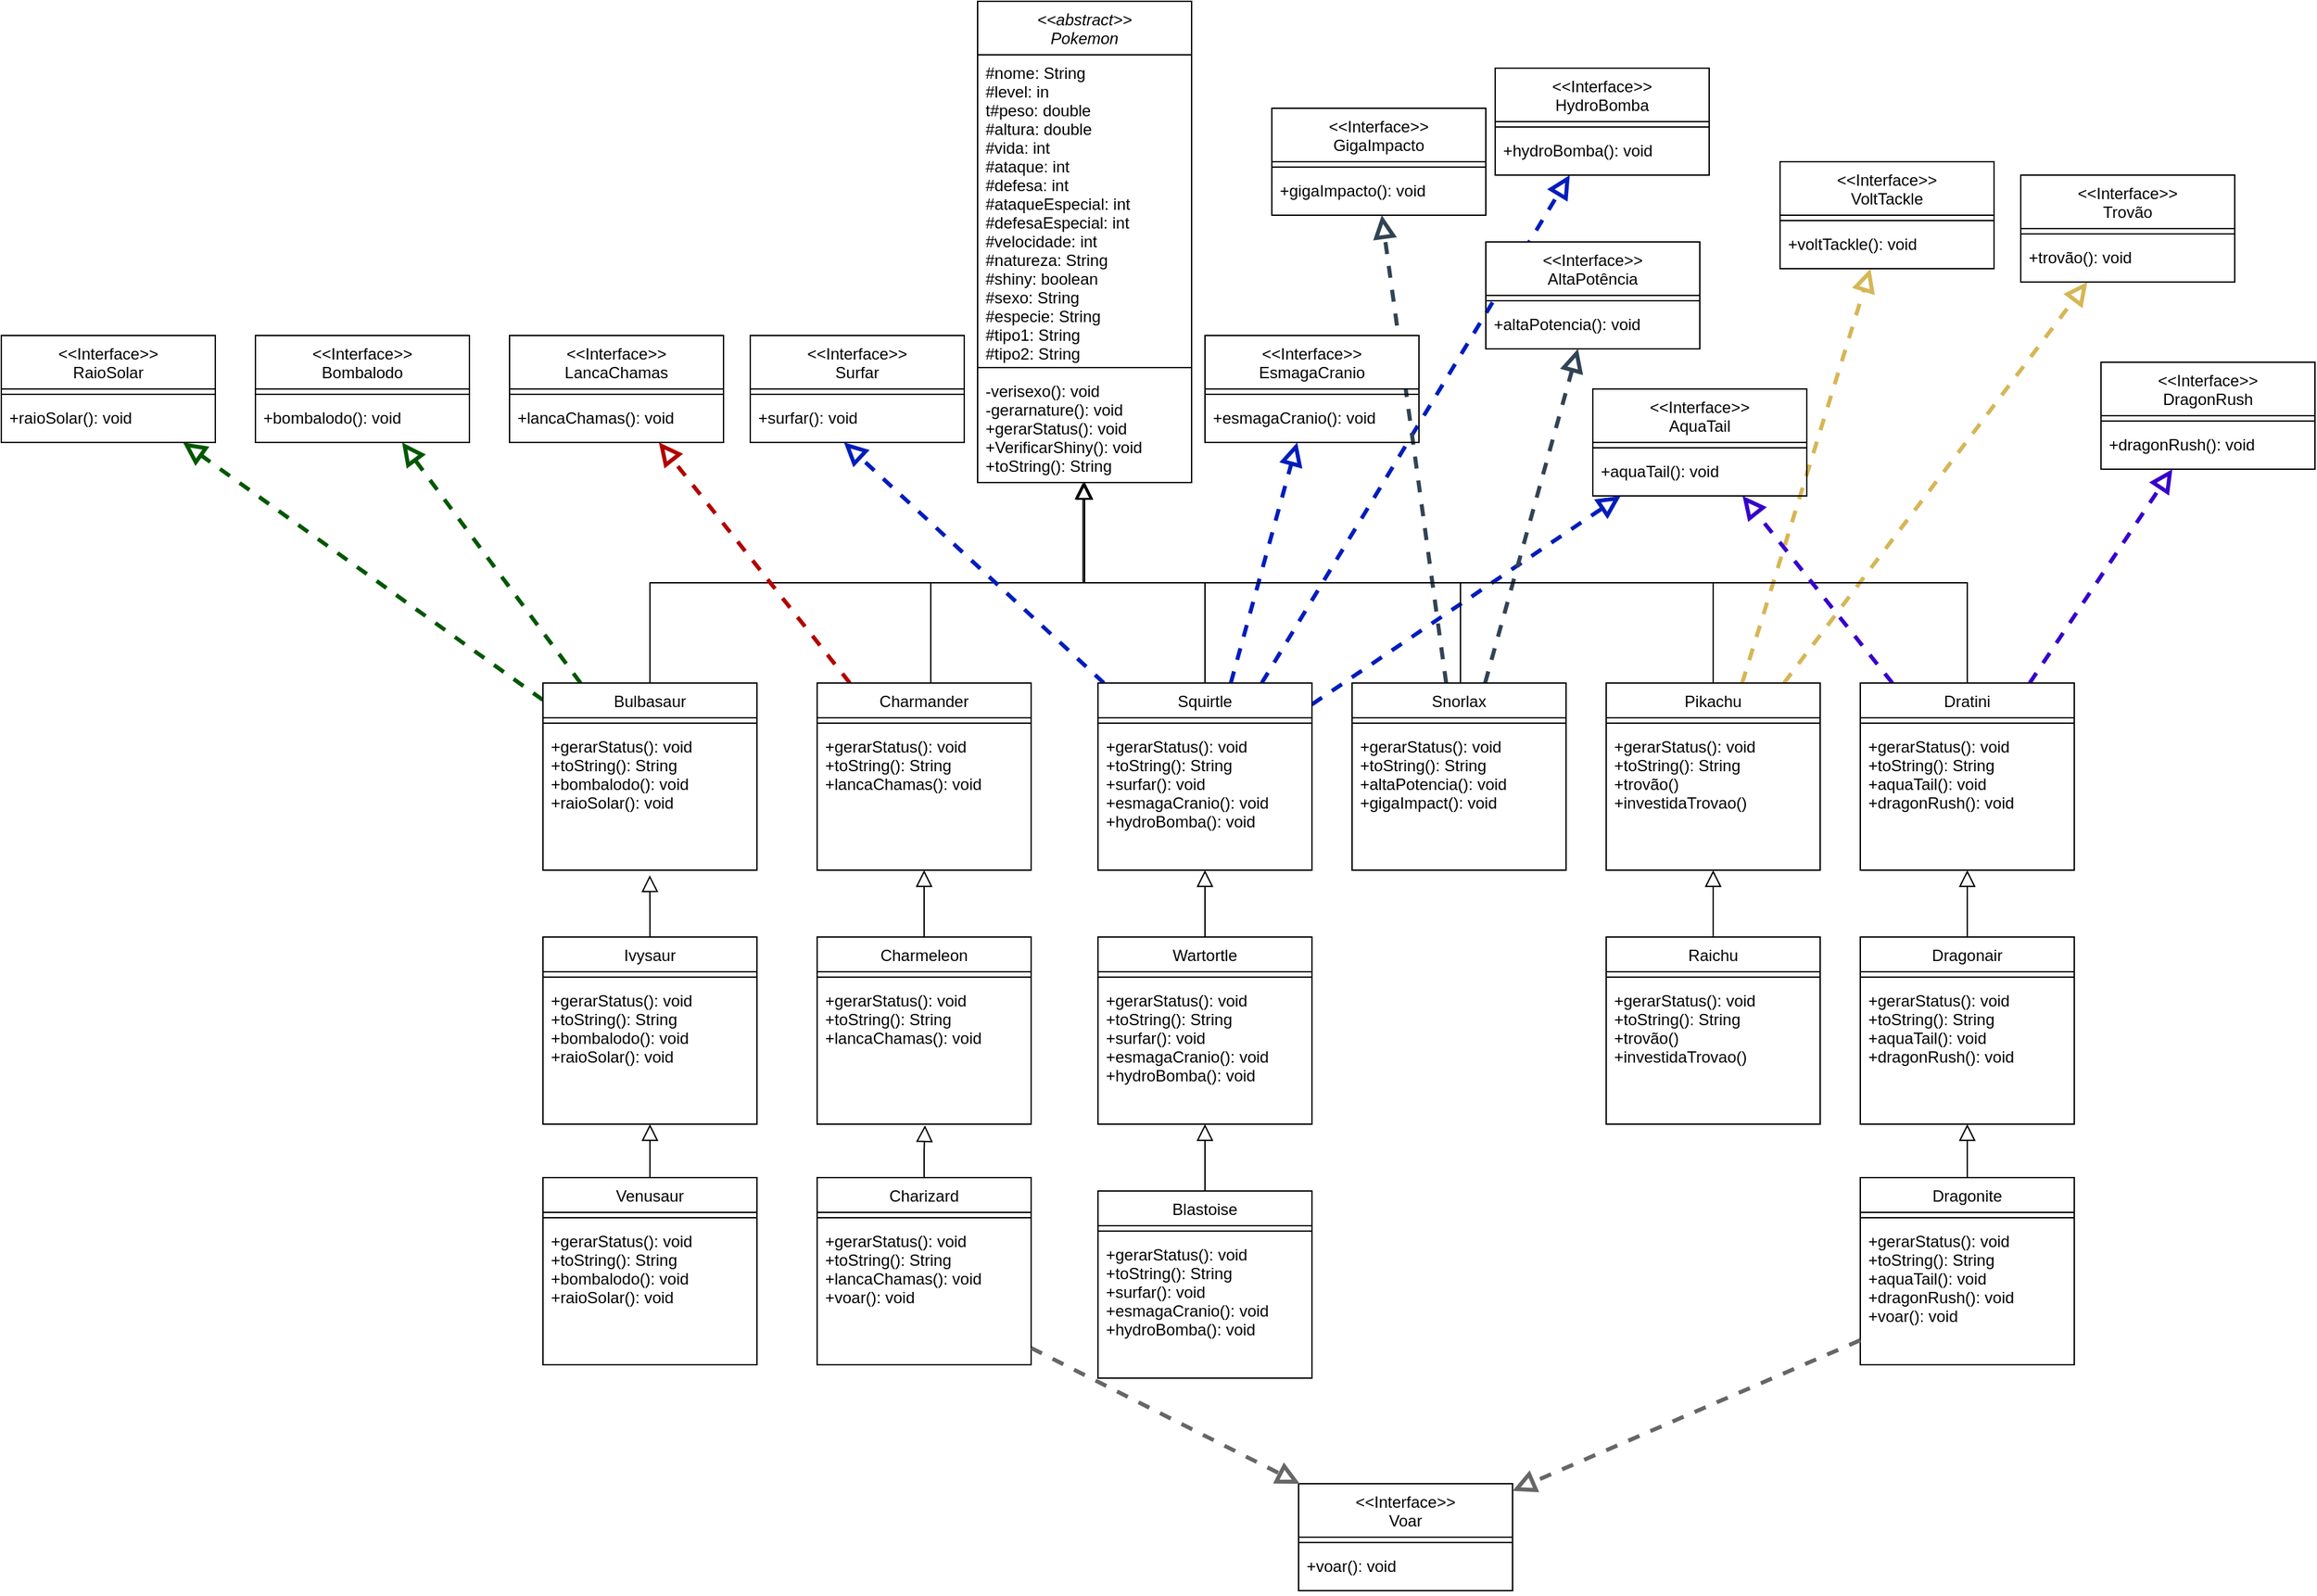 <mxfile version="15.2.8" type="device"><diagram id="C5RBs43oDa-KdzZeNtuy" name="Page-1"><mxGraphModel dx="2924" dy="1257" grid="1" gridSize="10" guides="1" tooltips="1" connect="1" arrows="1" fold="1" page="1" pageScale="1" pageWidth="827" pageHeight="1169" math="0" shadow="0"><root><mxCell id="WIyWlLk6GJQsqaUBKTNV-0"/><mxCell id="WIyWlLk6GJQsqaUBKTNV-1" parent="WIyWlLk6GJQsqaUBKTNV-0"/><mxCell id="zkfFHV4jXpPFQw0GAbJ--0" value="&lt;&lt;abstract&gt;&gt;&#xA;Pokemon" style="swimlane;fontStyle=2;align=center;verticalAlign=top;childLayout=stackLayout;horizontal=1;startSize=40;horizontalStack=0;resizeParent=1;resizeLast=0;collapsible=1;marginBottom=0;rounded=0;shadow=0;strokeWidth=1;" parent="WIyWlLk6GJQsqaUBKTNV-1" vertex="1"><mxGeometry x="440" y="60" width="160" height="360" as="geometry"><mxRectangle x="230" y="140" width="160" height="26" as="alternateBounds"/></mxGeometry></mxCell><mxCell id="zkfFHV4jXpPFQw0GAbJ--1" value="#nome: String&#xA;#level: in&#xA;t#peso: double&#xA;#altura: double&#xA;#vida: int&#xA;#ataque: int&#xA;#defesa: int&#xA;#ataqueEspecial: int&#xA;#defesaEspecial: int&#xA;#velocidade: int&#xA;#natureza: String&#xA;#shiny: boolean&#xA;#sexo: String&#xA;#especie: String&#xA;#tipo1: String&#xA;#tipo2: String" style="text;align=left;verticalAlign=top;spacingLeft=4;spacingRight=4;overflow=hidden;rotatable=0;points=[[0,0.5],[1,0.5]];portConstraint=eastwest;" parent="zkfFHV4jXpPFQw0GAbJ--0" vertex="1"><mxGeometry y="40" width="160" height="230" as="geometry"/></mxCell><mxCell id="zkfFHV4jXpPFQw0GAbJ--4" value="" style="line;html=1;strokeWidth=1;align=left;verticalAlign=middle;spacingTop=-1;spacingLeft=3;spacingRight=3;rotatable=0;labelPosition=right;points=[];portConstraint=eastwest;" parent="zkfFHV4jXpPFQw0GAbJ--0" vertex="1"><mxGeometry y="270" width="160" height="8" as="geometry"/></mxCell><mxCell id="zkfFHV4jXpPFQw0GAbJ--5" value="-verisexo(): void&#xA;-gerarnature(): void&#xA;+gerarStatus(): void&#xA;+VerificarShiny(): void&#xA;+toString(): String" style="text;align=left;verticalAlign=top;spacingLeft=4;spacingRight=4;overflow=hidden;rotatable=0;points=[[0,0.5],[1,0.5]];portConstraint=eastwest;" parent="zkfFHV4jXpPFQw0GAbJ--0" vertex="1"><mxGeometry y="278" width="160" height="82" as="geometry"/></mxCell><mxCell id="gNMhU6Umpzosgd0drdrG-111" style="edgeStyle=none;rounded=0;orthogonalLoop=1;jettySize=auto;html=1;dashed=1;endArrow=block;endFill=0;endSize=10;strokeWidth=3;fillColor=#008a00;strokeColor=#005700;" edge="1" parent="WIyWlLk6GJQsqaUBKTNV-1" source="zkfFHV4jXpPFQw0GAbJ--6" target="gNMhU6Umpzosgd0drdrG-69"><mxGeometry relative="1" as="geometry"/></mxCell><mxCell id="gNMhU6Umpzosgd0drdrG-112" style="edgeStyle=none;rounded=0;orthogonalLoop=1;jettySize=auto;html=1;dashed=1;endArrow=block;endFill=0;endSize=10;strokeWidth=3;fillColor=#008a00;strokeColor=#005700;" edge="1" parent="WIyWlLk6GJQsqaUBKTNV-1" source="zkfFHV4jXpPFQw0GAbJ--6" target="gNMhU6Umpzosgd0drdrG-78"><mxGeometry relative="1" as="geometry"/></mxCell><mxCell id="zkfFHV4jXpPFQw0GAbJ--6" value="Bulbasaur" style="swimlane;fontStyle=0;align=center;verticalAlign=top;childLayout=stackLayout;horizontal=1;startSize=26;horizontalStack=0;resizeParent=1;resizeLast=0;collapsible=1;marginBottom=0;rounded=0;shadow=0;strokeWidth=1;" parent="WIyWlLk6GJQsqaUBKTNV-1" vertex="1"><mxGeometry x="115" y="570" width="160" height="140" as="geometry"><mxRectangle x="130" y="380" width="160" height="26" as="alternateBounds"/></mxGeometry></mxCell><mxCell id="zkfFHV4jXpPFQw0GAbJ--9" value="" style="line;html=1;strokeWidth=1;align=left;verticalAlign=middle;spacingTop=-1;spacingLeft=3;spacingRight=3;rotatable=0;labelPosition=right;points=[];portConstraint=eastwest;" parent="zkfFHV4jXpPFQw0GAbJ--6" vertex="1"><mxGeometry y="26" width="160" height="8" as="geometry"/></mxCell><mxCell id="zkfFHV4jXpPFQw0GAbJ--8" value="+gerarStatus(): void&#xA;+toString(): String&#xA;+bombalodo(): void&#xA;+raioSolar(): void" style="text;align=left;verticalAlign=top;spacingLeft=4;spacingRight=4;overflow=hidden;rotatable=0;points=[[0,0.5],[1,0.5]];portConstraint=eastwest;rounded=0;shadow=0;html=0;" parent="zkfFHV4jXpPFQw0GAbJ--6" vertex="1"><mxGeometry y="34" width="160" height="106" as="geometry"/></mxCell><mxCell id="zkfFHV4jXpPFQw0GAbJ--12" value="" style="endArrow=block;endSize=10;endFill=0;shadow=0;strokeWidth=1;rounded=0;edgeStyle=elbowEdgeStyle;elbow=vertical;" parent="WIyWlLk6GJQsqaUBKTNV-1" source="zkfFHV4jXpPFQw0GAbJ--6" target="zkfFHV4jXpPFQw0GAbJ--0" edge="1"><mxGeometry width="160" relative="1" as="geometry"><mxPoint x="200" y="203" as="sourcePoint"/><mxPoint x="200" y="203" as="targetPoint"/></mxGeometry></mxCell><mxCell id="zkfFHV4jXpPFQw0GAbJ--16" value="" style="endArrow=block;endSize=10;endFill=0;shadow=0;strokeWidth=1;rounded=0;edgeStyle=elbowEdgeStyle;elbow=vertical;" parent="WIyWlLk6GJQsqaUBKTNV-1" target="zkfFHV4jXpPFQw0GAbJ--0" edge="1"><mxGeometry width="160" relative="1" as="geometry"><mxPoint x="405" y="570" as="sourcePoint"/><mxPoint x="310" y="271" as="targetPoint"/></mxGeometry></mxCell><mxCell id="gNMhU6Umpzosgd0drdrG-110" style="edgeStyle=none;rounded=0;orthogonalLoop=1;jettySize=auto;html=1;dashed=1;endArrow=block;endFill=0;endSize=10;strokeWidth=3;fillColor=#e51400;strokeColor=#B20000;" edge="1" parent="WIyWlLk6GJQsqaUBKTNV-1" source="gNMhU6Umpzosgd0drdrG-1" target="gNMhU6Umpzosgd0drdrG-72"><mxGeometry relative="1" as="geometry"/></mxCell><mxCell id="gNMhU6Umpzosgd0drdrG-1" value="Charmander" style="swimlane;fontStyle=0;align=center;verticalAlign=top;childLayout=stackLayout;horizontal=1;startSize=26;horizontalStack=0;resizeParent=1;resizeLast=0;collapsible=1;marginBottom=0;rounded=0;shadow=0;strokeWidth=1;" vertex="1" parent="WIyWlLk6GJQsqaUBKTNV-1"><mxGeometry x="320" y="570" width="160" height="140" as="geometry"><mxRectangle x="130" y="380" width="160" height="26" as="alternateBounds"/></mxGeometry></mxCell><mxCell id="gNMhU6Umpzosgd0drdrG-2" value="" style="line;html=1;strokeWidth=1;align=left;verticalAlign=middle;spacingTop=-1;spacingLeft=3;spacingRight=3;rotatable=0;labelPosition=right;points=[];portConstraint=eastwest;" vertex="1" parent="gNMhU6Umpzosgd0drdrG-1"><mxGeometry y="26" width="160" height="8" as="geometry"/></mxCell><mxCell id="gNMhU6Umpzosgd0drdrG-3" value="+gerarStatus(): void&#xA;+toString(): String&#xA;+lancaChamas(): void" style="text;align=left;verticalAlign=top;spacingLeft=4;spacingRight=4;overflow=hidden;rotatable=0;points=[[0,0.5],[1,0.5]];portConstraint=eastwest;rounded=0;shadow=0;html=0;" vertex="1" parent="gNMhU6Umpzosgd0drdrG-1"><mxGeometry y="34" width="160" height="106" as="geometry"/></mxCell><mxCell id="gNMhU6Umpzosgd0drdrG-50" style="edgeStyle=elbowEdgeStyle;rounded=0;orthogonalLoop=1;jettySize=auto;elbow=vertical;html=1;entryX=0.499;entryY=1.036;entryDx=0;entryDy=0;entryPerimeter=0;endArrow=block;endFill=0;endSize=10;strokeWidth=1;" edge="1" parent="WIyWlLk6GJQsqaUBKTNV-1" source="gNMhU6Umpzosgd0drdrG-4" target="zkfFHV4jXpPFQw0GAbJ--8"><mxGeometry relative="1" as="geometry"/></mxCell><mxCell id="gNMhU6Umpzosgd0drdrG-4" value="Ivysaur" style="swimlane;fontStyle=0;align=center;verticalAlign=top;childLayout=stackLayout;horizontal=1;startSize=26;horizontalStack=0;resizeParent=1;resizeLast=0;collapsible=1;marginBottom=0;rounded=0;shadow=0;strokeWidth=1;" vertex="1" parent="WIyWlLk6GJQsqaUBKTNV-1"><mxGeometry x="115" y="760" width="160" height="140" as="geometry"><mxRectangle x="130" y="380" width="160" height="26" as="alternateBounds"/></mxGeometry></mxCell><mxCell id="gNMhU6Umpzosgd0drdrG-5" value="" style="line;html=1;strokeWidth=1;align=left;verticalAlign=middle;spacingTop=-1;spacingLeft=3;spacingRight=3;rotatable=0;labelPosition=right;points=[];portConstraint=eastwest;" vertex="1" parent="gNMhU6Umpzosgd0drdrG-4"><mxGeometry y="26" width="160" height="8" as="geometry"/></mxCell><mxCell id="gNMhU6Umpzosgd0drdrG-6" value="+gerarStatus(): void&#xA;+toString(): String&#xA;+bombalodo(): void&#xA;+raioSolar(): void" style="text;align=left;verticalAlign=top;spacingLeft=4;spacingRight=4;overflow=hidden;rotatable=0;points=[[0,0.5],[1,0.5]];portConstraint=eastwest;rounded=0;shadow=0;html=0;" vertex="1" parent="gNMhU6Umpzosgd0drdrG-4"><mxGeometry y="34" width="160" height="106" as="geometry"/></mxCell><mxCell id="gNMhU6Umpzosgd0drdrG-52" style="edgeStyle=elbowEdgeStyle;rounded=0;orthogonalLoop=1;jettySize=auto;elbow=vertical;html=1;entryX=0.5;entryY=1;entryDx=0;entryDy=0;entryPerimeter=0;endArrow=block;endFill=0;endSize=10;strokeWidth=1;" edge="1" parent="WIyWlLk6GJQsqaUBKTNV-1" source="gNMhU6Umpzosgd0drdrG-7" target="gNMhU6Umpzosgd0drdrG-3"><mxGeometry relative="1" as="geometry"/></mxCell><mxCell id="gNMhU6Umpzosgd0drdrG-7" value="Charmeleon" style="swimlane;fontStyle=0;align=center;verticalAlign=top;childLayout=stackLayout;horizontal=1;startSize=26;horizontalStack=0;resizeParent=1;resizeLast=0;collapsible=1;marginBottom=0;rounded=0;shadow=0;strokeWidth=1;" vertex="1" parent="WIyWlLk6GJQsqaUBKTNV-1"><mxGeometry x="320" y="760" width="160" height="140" as="geometry"><mxRectangle x="130" y="380" width="160" height="26" as="alternateBounds"/></mxGeometry></mxCell><mxCell id="gNMhU6Umpzosgd0drdrG-8" value="" style="line;html=1;strokeWidth=1;align=left;verticalAlign=middle;spacingTop=-1;spacingLeft=3;spacingRight=3;rotatable=0;labelPosition=right;points=[];portConstraint=eastwest;" vertex="1" parent="gNMhU6Umpzosgd0drdrG-7"><mxGeometry y="26" width="160" height="8" as="geometry"/></mxCell><mxCell id="gNMhU6Umpzosgd0drdrG-9" value="+gerarStatus(): void&#xA;+toString(): String&#xA;+lancaChamas(): void&#xA;" style="text;align=left;verticalAlign=top;spacingLeft=4;spacingRight=4;overflow=hidden;rotatable=0;points=[[0,0.5],[1,0.5]];portConstraint=eastwest;rounded=0;shadow=0;html=0;" vertex="1" parent="gNMhU6Umpzosgd0drdrG-7"><mxGeometry y="34" width="160" height="106" as="geometry"/></mxCell><mxCell id="gNMhU6Umpzosgd0drdrG-58" style="edgeStyle=elbowEdgeStyle;rounded=0;orthogonalLoop=1;jettySize=auto;elbow=vertical;html=1;entryX=0.5;entryY=1;entryDx=0;entryDy=0;entryPerimeter=0;endArrow=block;endFill=0;endSize=10;strokeWidth=1;" edge="1" parent="WIyWlLk6GJQsqaUBKTNV-1" source="gNMhU6Umpzosgd0drdrG-10" target="gNMhU6Umpzosgd0drdrG-6"><mxGeometry relative="1" as="geometry"/></mxCell><mxCell id="gNMhU6Umpzosgd0drdrG-10" value="Venusaur" style="swimlane;fontStyle=0;align=center;verticalAlign=top;childLayout=stackLayout;horizontal=1;startSize=26;horizontalStack=0;resizeParent=1;resizeLast=0;collapsible=1;marginBottom=0;rounded=0;shadow=0;strokeWidth=1;" vertex="1" parent="WIyWlLk6GJQsqaUBKTNV-1"><mxGeometry x="115" y="940" width="160" height="140" as="geometry"><mxRectangle x="130" y="380" width="160" height="26" as="alternateBounds"/></mxGeometry></mxCell><mxCell id="gNMhU6Umpzosgd0drdrG-11" value="" style="line;html=1;strokeWidth=1;align=left;verticalAlign=middle;spacingTop=-1;spacingLeft=3;spacingRight=3;rotatable=0;labelPosition=right;points=[];portConstraint=eastwest;" vertex="1" parent="gNMhU6Umpzosgd0drdrG-10"><mxGeometry y="26" width="160" height="8" as="geometry"/></mxCell><mxCell id="gNMhU6Umpzosgd0drdrG-12" value="+gerarStatus(): void&#xA;+toString(): String&#xA;+bombalodo(): void&#xA;+raioSolar(): void" style="text;align=left;verticalAlign=top;spacingLeft=4;spacingRight=4;overflow=hidden;rotatable=0;points=[[0,0.5],[1,0.5]];portConstraint=eastwest;rounded=0;shadow=0;html=0;" vertex="1" parent="gNMhU6Umpzosgd0drdrG-10"><mxGeometry y="34" width="160" height="106" as="geometry"/></mxCell><mxCell id="gNMhU6Umpzosgd0drdrG-57" style="edgeStyle=elbowEdgeStyle;rounded=0;orthogonalLoop=1;jettySize=auto;elbow=vertical;html=1;entryX=0.504;entryY=1.008;entryDx=0;entryDy=0;entryPerimeter=0;endArrow=block;endFill=0;endSize=10;strokeWidth=1;" edge="1" parent="WIyWlLk6GJQsqaUBKTNV-1" source="gNMhU6Umpzosgd0drdrG-13" target="gNMhU6Umpzosgd0drdrG-9"><mxGeometry relative="1" as="geometry"/></mxCell><mxCell id="gNMhU6Umpzosgd0drdrG-13" value="Charizard" style="swimlane;fontStyle=0;align=center;verticalAlign=top;childLayout=stackLayout;horizontal=1;startSize=26;horizontalStack=0;resizeParent=1;resizeLast=0;collapsible=1;marginBottom=0;rounded=0;shadow=0;strokeWidth=1;" vertex="1" parent="WIyWlLk6GJQsqaUBKTNV-1"><mxGeometry x="320" y="940" width="160" height="140" as="geometry"><mxRectangle x="130" y="380" width="160" height="26" as="alternateBounds"/></mxGeometry></mxCell><mxCell id="gNMhU6Umpzosgd0drdrG-14" value="" style="line;html=1;strokeWidth=1;align=left;verticalAlign=middle;spacingTop=-1;spacingLeft=3;spacingRight=3;rotatable=0;labelPosition=right;points=[];portConstraint=eastwest;" vertex="1" parent="gNMhU6Umpzosgd0drdrG-13"><mxGeometry y="26" width="160" height="8" as="geometry"/></mxCell><mxCell id="gNMhU6Umpzosgd0drdrG-15" value="+gerarStatus(): void&#xA;+toString(): String&#xA;+lancaChamas(): void&#xA;+voar(): void" style="text;align=left;verticalAlign=top;spacingLeft=4;spacingRight=4;overflow=hidden;rotatable=0;points=[[0,0.5],[1,0.5]];portConstraint=eastwest;rounded=0;shadow=0;html=0;" vertex="1" parent="gNMhU6Umpzosgd0drdrG-13"><mxGeometry y="34" width="160" height="106" as="geometry"/></mxCell><mxCell id="gNMhU6Umpzosgd0drdrG-45" style="edgeStyle=elbowEdgeStyle;rounded=0;orthogonalLoop=1;jettySize=auto;html=1;endArrow=block;endFill=0;strokeWidth=1;elbow=vertical;endSize=10;" edge="1" parent="WIyWlLk6GJQsqaUBKTNV-1" source="gNMhU6Umpzosgd0drdrG-16"><mxGeometry relative="1" as="geometry"><mxPoint x="520" y="420" as="targetPoint"/></mxGeometry></mxCell><mxCell id="gNMhU6Umpzosgd0drdrG-105" style="rounded=0;orthogonalLoop=1;jettySize=auto;elbow=vertical;html=1;entryX=0.438;entryY=1;entryDx=0;entryDy=0;entryPerimeter=0;dashed=1;endArrow=block;endFill=0;endSize=10;strokeWidth=3;fillColor=#0050ef;strokeColor=#001DBC;" edge="1" parent="WIyWlLk6GJQsqaUBKTNV-1" source="gNMhU6Umpzosgd0drdrG-16" target="gNMhU6Umpzosgd0drdrG-89"><mxGeometry relative="1" as="geometry"/></mxCell><mxCell id="gNMhU6Umpzosgd0drdrG-106" style="edgeStyle=none;rounded=0;orthogonalLoop=1;jettySize=auto;html=1;dashed=1;endArrow=block;endFill=0;endSize=10;strokeWidth=3;fillColor=#0050ef;strokeColor=#001DBC;" edge="1" parent="WIyWlLk6GJQsqaUBKTNV-1" source="gNMhU6Umpzosgd0drdrG-16" target="gNMhU6Umpzosgd0drdrG-75"><mxGeometry relative="1" as="geometry"/></mxCell><mxCell id="gNMhU6Umpzosgd0drdrG-107" style="edgeStyle=none;rounded=0;orthogonalLoop=1;jettySize=auto;html=1;dashed=1;endArrow=block;endFill=0;endSize=10;strokeWidth=3;fillColor=#0050ef;strokeColor=#001DBC;" edge="1" parent="WIyWlLk6GJQsqaUBKTNV-1" source="gNMhU6Umpzosgd0drdrG-16" target="gNMhU6Umpzosgd0drdrG-93"><mxGeometry relative="1" as="geometry"/></mxCell><mxCell id="gNMhU6Umpzosgd0drdrG-118" style="edgeStyle=none;rounded=0;orthogonalLoop=1;jettySize=auto;html=1;dashed=1;endArrow=block;endFill=0;endSize=10;strokeWidth=3;fillColor=#0050ef;strokeColor=#001DBC;" edge="1" parent="WIyWlLk6GJQsqaUBKTNV-1" source="gNMhU6Umpzosgd0drdrG-16" target="gNMhU6Umpzosgd0drdrG-63"><mxGeometry relative="1" as="geometry"/></mxCell><mxCell id="gNMhU6Umpzosgd0drdrG-16" value="Squirtle" style="swimlane;fontStyle=0;align=center;verticalAlign=top;childLayout=stackLayout;horizontal=1;startSize=26;horizontalStack=0;resizeParent=1;resizeLast=0;collapsible=1;marginBottom=0;rounded=0;shadow=0;strokeWidth=1;" vertex="1" parent="WIyWlLk6GJQsqaUBKTNV-1"><mxGeometry x="530" y="570" width="160" height="140" as="geometry"><mxRectangle x="130" y="380" width="160" height="26" as="alternateBounds"/></mxGeometry></mxCell><mxCell id="gNMhU6Umpzosgd0drdrG-17" value="" style="line;html=1;strokeWidth=1;align=left;verticalAlign=middle;spacingTop=-1;spacingLeft=3;spacingRight=3;rotatable=0;labelPosition=right;points=[];portConstraint=eastwest;" vertex="1" parent="gNMhU6Umpzosgd0drdrG-16"><mxGeometry y="26" width="160" height="8" as="geometry"/></mxCell><mxCell id="gNMhU6Umpzosgd0drdrG-18" value="+gerarStatus(): void&#xA;+toString(): String&#xA;+surfar(): void&#xA;+esmagaCranio(): void&#xA;+hydroBomba(): void" style="text;align=left;verticalAlign=top;spacingLeft=4;spacingRight=4;overflow=hidden;rotatable=0;points=[[0,0.5],[1,0.5]];portConstraint=eastwest;rounded=0;shadow=0;html=0;" vertex="1" parent="gNMhU6Umpzosgd0drdrG-16"><mxGeometry y="34" width="160" height="106" as="geometry"/></mxCell><mxCell id="gNMhU6Umpzosgd0drdrG-46" style="edgeStyle=elbowEdgeStyle;rounded=0;orthogonalLoop=1;jettySize=auto;html=1;elbow=vertical;endSize=10;endArrow=block;endFill=0;" edge="1" parent="WIyWlLk6GJQsqaUBKTNV-1"><mxGeometry relative="1" as="geometry"><mxPoint x="520" y="420" as="targetPoint"/><mxPoint x="801.059" y="570" as="sourcePoint"/></mxGeometry></mxCell><mxCell id="gNMhU6Umpzosgd0drdrG-119" style="edgeStyle=none;rounded=0;orthogonalLoop=1;jettySize=auto;html=1;dashed=1;endArrow=block;endFill=0;endSize=10;strokeWidth=3;fillColor=#647687;strokeColor=#314354;" edge="1" parent="WIyWlLk6GJQsqaUBKTNV-1" source="gNMhU6Umpzosgd0drdrG-19" target="gNMhU6Umpzosgd0drdrG-92"><mxGeometry relative="1" as="geometry"/></mxCell><mxCell id="gNMhU6Umpzosgd0drdrG-120" style="edgeStyle=none;rounded=0;orthogonalLoop=1;jettySize=auto;html=1;dashed=1;endArrow=block;endFill=0;endSize=10;strokeWidth=3;fillColor=#647687;strokeColor=#314354;" edge="1" parent="WIyWlLk6GJQsqaUBKTNV-1" source="gNMhU6Umpzosgd0drdrG-19" target="gNMhU6Umpzosgd0drdrG-81"><mxGeometry relative="1" as="geometry"/></mxCell><mxCell id="gNMhU6Umpzosgd0drdrG-19" value="Snorlax" style="swimlane;fontStyle=0;align=center;verticalAlign=top;childLayout=stackLayout;horizontal=1;startSize=26;horizontalStack=0;resizeParent=1;resizeLast=0;collapsible=1;marginBottom=0;rounded=0;shadow=0;strokeWidth=1;" vertex="1" parent="WIyWlLk6GJQsqaUBKTNV-1"><mxGeometry x="720" y="570" width="160" height="140" as="geometry"><mxRectangle x="130" y="380" width="160" height="26" as="alternateBounds"/></mxGeometry></mxCell><mxCell id="gNMhU6Umpzosgd0drdrG-20" value="" style="line;html=1;strokeWidth=1;align=left;verticalAlign=middle;spacingTop=-1;spacingLeft=3;spacingRight=3;rotatable=0;labelPosition=right;points=[];portConstraint=eastwest;" vertex="1" parent="gNMhU6Umpzosgd0drdrG-19"><mxGeometry y="26" width="160" height="8" as="geometry"/></mxCell><mxCell id="gNMhU6Umpzosgd0drdrG-21" value="+gerarStatus(): void&#xA;+toString(): String&#xA;+altaPotencia(): void&#xA;+gigaImpact(): void&#xA;" style="text;align=left;verticalAlign=top;spacingLeft=4;spacingRight=4;overflow=hidden;rotatable=0;points=[[0,0.5],[1,0.5]];portConstraint=eastwest;rounded=0;shadow=0;html=0;" vertex="1" parent="gNMhU6Umpzosgd0drdrG-19"><mxGeometry y="34" width="160" height="106" as="geometry"/></mxCell><mxCell id="gNMhU6Umpzosgd0drdrG-54" style="edgeStyle=elbowEdgeStyle;rounded=0;orthogonalLoop=1;jettySize=auto;elbow=vertical;html=1;entryX=0.5;entryY=1;entryDx=0;entryDy=0;entryPerimeter=0;endArrow=block;endFill=0;endSize=10;strokeWidth=1;" edge="1" parent="WIyWlLk6GJQsqaUBKTNV-1" source="gNMhU6Umpzosgd0drdrG-22" target="gNMhU6Umpzosgd0drdrG-18"><mxGeometry relative="1" as="geometry"/></mxCell><mxCell id="gNMhU6Umpzosgd0drdrG-22" value="Wartortle" style="swimlane;fontStyle=0;align=center;verticalAlign=top;childLayout=stackLayout;horizontal=1;startSize=26;horizontalStack=0;resizeParent=1;resizeLast=0;collapsible=1;marginBottom=0;rounded=0;shadow=0;strokeWidth=1;" vertex="1" parent="WIyWlLk6GJQsqaUBKTNV-1"><mxGeometry x="530" y="760" width="160" height="140" as="geometry"><mxRectangle x="130" y="380" width="160" height="26" as="alternateBounds"/></mxGeometry></mxCell><mxCell id="gNMhU6Umpzosgd0drdrG-23" value="" style="line;html=1;strokeWidth=1;align=left;verticalAlign=middle;spacingTop=-1;spacingLeft=3;spacingRight=3;rotatable=0;labelPosition=right;points=[];portConstraint=eastwest;" vertex="1" parent="gNMhU6Umpzosgd0drdrG-22"><mxGeometry y="26" width="160" height="8" as="geometry"/></mxCell><mxCell id="gNMhU6Umpzosgd0drdrG-24" value="+gerarStatus(): void&#xA;+toString(): String&#xA;+surfar(): void&#xA;+esmagaCranio(): void&#xA;+hydroBomba(): void" style="text;align=left;verticalAlign=top;spacingLeft=4;spacingRight=4;overflow=hidden;rotatable=0;points=[[0,0.5],[1,0.5]];portConstraint=eastwest;rounded=0;shadow=0;html=0;" vertex="1" parent="gNMhU6Umpzosgd0drdrG-22"><mxGeometry y="34" width="160" height="106" as="geometry"/></mxCell><mxCell id="gNMhU6Umpzosgd0drdrG-55" style="edgeStyle=elbowEdgeStyle;rounded=0;orthogonalLoop=1;jettySize=auto;elbow=vertical;html=1;endArrow=block;endFill=0;endSize=10;strokeWidth=1;" edge="1" parent="WIyWlLk6GJQsqaUBKTNV-1" source="gNMhU6Umpzosgd0drdrG-25" target="gNMhU6Umpzosgd0drdrG-24"><mxGeometry relative="1" as="geometry"/></mxCell><mxCell id="gNMhU6Umpzosgd0drdrG-25" value="Blastoise" style="swimlane;fontStyle=0;align=center;verticalAlign=top;childLayout=stackLayout;horizontal=1;startSize=26;horizontalStack=0;resizeParent=1;resizeLast=0;collapsible=1;marginBottom=0;rounded=0;shadow=0;strokeWidth=1;" vertex="1" parent="WIyWlLk6GJQsqaUBKTNV-1"><mxGeometry x="530" y="950" width="160" height="140" as="geometry"><mxRectangle x="130" y="380" width="160" height="26" as="alternateBounds"/></mxGeometry></mxCell><mxCell id="gNMhU6Umpzosgd0drdrG-26" value="" style="line;html=1;strokeWidth=1;align=left;verticalAlign=middle;spacingTop=-1;spacingLeft=3;spacingRight=3;rotatable=0;labelPosition=right;points=[];portConstraint=eastwest;" vertex="1" parent="gNMhU6Umpzosgd0drdrG-25"><mxGeometry y="26" width="160" height="8" as="geometry"/></mxCell><mxCell id="gNMhU6Umpzosgd0drdrG-27" value="+gerarStatus(): void&#xA;+toString(): String&#xA;+surfar(): void&#xA;+esmagaCranio(): void&#xA;+hydroBomba(): void" style="text;align=left;verticalAlign=top;spacingLeft=4;spacingRight=4;overflow=hidden;rotatable=0;points=[[0,0.5],[1,0.5]];portConstraint=eastwest;rounded=0;shadow=0;html=0;" vertex="1" parent="gNMhU6Umpzosgd0drdrG-25"><mxGeometry y="34" width="160" height="106" as="geometry"/></mxCell><mxCell id="gNMhU6Umpzosgd0drdrG-47" style="edgeStyle=elbowEdgeStyle;rounded=0;orthogonalLoop=1;jettySize=auto;html=1;elbow=vertical;endArrow=block;endFill=0;endSize=10;" edge="1" parent="WIyWlLk6GJQsqaUBKTNV-1" source="gNMhU6Umpzosgd0drdrG-28"><mxGeometry relative="1" as="geometry"><mxPoint x="520" y="420" as="targetPoint"/></mxGeometry></mxCell><mxCell id="gNMhU6Umpzosgd0drdrG-108" style="edgeStyle=none;rounded=0;orthogonalLoop=1;jettySize=auto;html=1;dashed=1;endArrow=block;endFill=0;endSize=10;strokeWidth=3;fillColor=#fff2cc;strokeColor=#d6b656;" edge="1" parent="WIyWlLk6GJQsqaUBKTNV-1" source="gNMhU6Umpzosgd0drdrG-28" target="gNMhU6Umpzosgd0drdrG-96"><mxGeometry relative="1" as="geometry"/></mxCell><mxCell id="gNMhU6Umpzosgd0drdrG-109" style="edgeStyle=none;rounded=0;orthogonalLoop=1;jettySize=auto;html=1;dashed=1;endArrow=block;endFill=0;endSize=10;strokeWidth=3;fillColor=#fff2cc;strokeColor=#d6b656;" edge="1" parent="WIyWlLk6GJQsqaUBKTNV-1" source="gNMhU6Umpzosgd0drdrG-28" target="gNMhU6Umpzosgd0drdrG-99"><mxGeometry relative="1" as="geometry"/></mxCell><mxCell id="gNMhU6Umpzosgd0drdrG-28" value="Pikachu" style="swimlane;fontStyle=0;align=center;verticalAlign=top;childLayout=stackLayout;horizontal=1;startSize=26;horizontalStack=0;resizeParent=1;resizeLast=0;collapsible=1;marginBottom=0;rounded=0;shadow=0;strokeWidth=1;" vertex="1" parent="WIyWlLk6GJQsqaUBKTNV-1"><mxGeometry x="910" y="570" width="160" height="140" as="geometry"><mxRectangle x="130" y="380" width="160" height="26" as="alternateBounds"/></mxGeometry></mxCell><mxCell id="gNMhU6Umpzosgd0drdrG-29" value="" style="line;html=1;strokeWidth=1;align=left;verticalAlign=middle;spacingTop=-1;spacingLeft=3;spacingRight=3;rotatable=0;labelPosition=right;points=[];portConstraint=eastwest;" vertex="1" parent="gNMhU6Umpzosgd0drdrG-28"><mxGeometry y="26" width="160" height="8" as="geometry"/></mxCell><mxCell id="gNMhU6Umpzosgd0drdrG-30" value="+gerarStatus(): void&#xA;+toString(): String&#xA;+trovão()&#xA;+investidaTrovao()" style="text;align=left;verticalAlign=top;spacingLeft=4;spacingRight=4;overflow=hidden;rotatable=0;points=[[0,0.5],[1,0.5]];portConstraint=eastwest;rounded=0;shadow=0;html=0;" vertex="1" parent="gNMhU6Umpzosgd0drdrG-28"><mxGeometry y="34" width="160" height="106" as="geometry"/></mxCell><mxCell id="gNMhU6Umpzosgd0drdrG-48" style="edgeStyle=elbowEdgeStyle;rounded=0;orthogonalLoop=1;jettySize=auto;html=1;elbow=vertical;endArrow=block;endFill=0;endSize=10;" edge="1" parent="WIyWlLk6GJQsqaUBKTNV-1" source="gNMhU6Umpzosgd0drdrG-31"><mxGeometry relative="1" as="geometry"><mxPoint x="518.824" y="420" as="targetPoint"/></mxGeometry></mxCell><mxCell id="gNMhU6Umpzosgd0drdrG-116" style="edgeStyle=none;rounded=0;orthogonalLoop=1;jettySize=auto;html=1;dashed=1;endArrow=block;endFill=0;endSize=10;strokeWidth=3;fillColor=#6a00ff;strokeColor=#3700CC;" edge="1" parent="WIyWlLk6GJQsqaUBKTNV-1" source="gNMhU6Umpzosgd0drdrG-31" target="gNMhU6Umpzosgd0drdrG-66"><mxGeometry relative="1" as="geometry"/></mxCell><mxCell id="gNMhU6Umpzosgd0drdrG-117" style="edgeStyle=none;rounded=0;orthogonalLoop=1;jettySize=auto;html=1;dashed=1;endArrow=block;endFill=0;endSize=10;strokeWidth=3;fillColor=#6a00ff;strokeColor=#3700CC;" edge="1" parent="WIyWlLk6GJQsqaUBKTNV-1" source="gNMhU6Umpzosgd0drdrG-31" target="gNMhU6Umpzosgd0drdrG-75"><mxGeometry relative="1" as="geometry"/></mxCell><mxCell id="gNMhU6Umpzosgd0drdrG-31" value="Dratini" style="swimlane;fontStyle=0;align=center;verticalAlign=top;childLayout=stackLayout;horizontal=1;startSize=26;horizontalStack=0;resizeParent=1;resizeLast=0;collapsible=1;marginBottom=0;rounded=0;shadow=0;strokeWidth=1;" vertex="1" parent="WIyWlLk6GJQsqaUBKTNV-1"><mxGeometry x="1100" y="570" width="160" height="140" as="geometry"><mxRectangle x="130" y="380" width="160" height="26" as="alternateBounds"/></mxGeometry></mxCell><mxCell id="gNMhU6Umpzosgd0drdrG-32" value="" style="line;html=1;strokeWidth=1;align=left;verticalAlign=middle;spacingTop=-1;spacingLeft=3;spacingRight=3;rotatable=0;labelPosition=right;points=[];portConstraint=eastwest;" vertex="1" parent="gNMhU6Umpzosgd0drdrG-31"><mxGeometry y="26" width="160" height="8" as="geometry"/></mxCell><mxCell id="gNMhU6Umpzosgd0drdrG-33" value="+gerarStatus(): void&#xA;+toString(): String&#xA;+aquaTail(): void&#xA;+dragonRush(): void&#xA;" style="text;align=left;verticalAlign=top;spacingLeft=4;spacingRight=4;overflow=hidden;rotatable=0;points=[[0,0.5],[1,0.5]];portConstraint=eastwest;rounded=0;shadow=0;html=0;" vertex="1" parent="gNMhU6Umpzosgd0drdrG-31"><mxGeometry y="34" width="160" height="106" as="geometry"/></mxCell><mxCell id="gNMhU6Umpzosgd0drdrG-62" value="" style="edgeStyle=elbowEdgeStyle;rounded=0;orthogonalLoop=1;jettySize=auto;elbow=vertical;html=1;endArrow=block;endFill=0;endSize=10;strokeWidth=1;" edge="1" parent="WIyWlLk6GJQsqaUBKTNV-1" source="gNMhU6Umpzosgd0drdrG-34" target="gNMhU6Umpzosgd0drdrG-30"><mxGeometry relative="1" as="geometry"/></mxCell><mxCell id="gNMhU6Umpzosgd0drdrG-34" value="Raichu" style="swimlane;fontStyle=0;align=center;verticalAlign=top;childLayout=stackLayout;horizontal=1;startSize=26;horizontalStack=0;resizeParent=1;resizeLast=0;collapsible=1;marginBottom=0;rounded=0;shadow=0;strokeWidth=1;" vertex="1" parent="WIyWlLk6GJQsqaUBKTNV-1"><mxGeometry x="910" y="760" width="160" height="140" as="geometry"><mxRectangle x="130" y="380" width="160" height="26" as="alternateBounds"/></mxGeometry></mxCell><mxCell id="gNMhU6Umpzosgd0drdrG-35" value="" style="line;html=1;strokeWidth=1;align=left;verticalAlign=middle;spacingTop=-1;spacingLeft=3;spacingRight=3;rotatable=0;labelPosition=right;points=[];portConstraint=eastwest;" vertex="1" parent="gNMhU6Umpzosgd0drdrG-34"><mxGeometry y="26" width="160" height="8" as="geometry"/></mxCell><mxCell id="gNMhU6Umpzosgd0drdrG-36" value="+gerarStatus(): void&#xA;+toString(): String&#xA;+trovão()&#xA;+investidaTrovao()" style="text;align=left;verticalAlign=top;spacingLeft=4;spacingRight=4;overflow=hidden;rotatable=0;points=[[0,0.5],[1,0.5]];portConstraint=eastwest;rounded=0;shadow=0;html=0;" vertex="1" parent="gNMhU6Umpzosgd0drdrG-34"><mxGeometry y="34" width="160" height="106" as="geometry"/></mxCell><mxCell id="gNMhU6Umpzosgd0drdrG-61" value="" style="edgeStyle=elbowEdgeStyle;rounded=0;orthogonalLoop=1;jettySize=auto;elbow=vertical;html=1;endArrow=block;endFill=0;endSize=10;strokeWidth=1;" edge="1" parent="WIyWlLk6GJQsqaUBKTNV-1" source="gNMhU6Umpzosgd0drdrG-37" target="gNMhU6Umpzosgd0drdrG-33"><mxGeometry relative="1" as="geometry"/></mxCell><mxCell id="gNMhU6Umpzosgd0drdrG-37" value="Dragonair" style="swimlane;fontStyle=0;align=center;verticalAlign=top;childLayout=stackLayout;horizontal=1;startSize=26;horizontalStack=0;resizeParent=1;resizeLast=0;collapsible=1;marginBottom=0;rounded=0;shadow=0;strokeWidth=1;" vertex="1" parent="WIyWlLk6GJQsqaUBKTNV-1"><mxGeometry x="1100" y="760" width="160" height="140" as="geometry"><mxRectangle x="130" y="380" width="160" height="26" as="alternateBounds"/></mxGeometry></mxCell><mxCell id="gNMhU6Umpzosgd0drdrG-38" value="" style="line;html=1;strokeWidth=1;align=left;verticalAlign=middle;spacingTop=-1;spacingLeft=3;spacingRight=3;rotatable=0;labelPosition=right;points=[];portConstraint=eastwest;" vertex="1" parent="gNMhU6Umpzosgd0drdrG-37"><mxGeometry y="26" width="160" height="8" as="geometry"/></mxCell><mxCell id="gNMhU6Umpzosgd0drdrG-39" value="+gerarStatus(): void&#xA;+toString(): String&#xA;+aquaTail(): void&#xA;+dragonRush(): void&#xA;&#xA;&#xA;" style="text;align=left;verticalAlign=top;spacingLeft=4;spacingRight=4;overflow=hidden;rotatable=0;points=[[0,0.5],[1,0.5]];portConstraint=eastwest;rounded=0;shadow=0;html=0;" vertex="1" parent="gNMhU6Umpzosgd0drdrG-37"><mxGeometry y="34" width="160" height="106" as="geometry"/></mxCell><mxCell id="gNMhU6Umpzosgd0drdrG-60" value="" style="edgeStyle=elbowEdgeStyle;rounded=0;orthogonalLoop=1;jettySize=auto;elbow=vertical;html=1;endArrow=block;endFill=0;endSize=10;strokeWidth=1;" edge="1" parent="WIyWlLk6GJQsqaUBKTNV-1" source="gNMhU6Umpzosgd0drdrG-40" target="gNMhU6Umpzosgd0drdrG-39"><mxGeometry relative="1" as="geometry"/></mxCell><mxCell id="gNMhU6Umpzosgd0drdrG-40" value="Dragonite" style="swimlane;fontStyle=0;align=center;verticalAlign=top;childLayout=stackLayout;horizontal=1;startSize=26;horizontalStack=0;resizeParent=1;resizeLast=0;collapsible=1;marginBottom=0;rounded=0;shadow=0;strokeWidth=1;" vertex="1" parent="WIyWlLk6GJQsqaUBKTNV-1"><mxGeometry x="1100" y="940" width="160" height="140" as="geometry"><mxRectangle x="130" y="380" width="160" height="26" as="alternateBounds"/></mxGeometry></mxCell><mxCell id="gNMhU6Umpzosgd0drdrG-41" value="" style="line;html=1;strokeWidth=1;align=left;verticalAlign=middle;spacingTop=-1;spacingLeft=3;spacingRight=3;rotatable=0;labelPosition=right;points=[];portConstraint=eastwest;" vertex="1" parent="gNMhU6Umpzosgd0drdrG-40"><mxGeometry y="26" width="160" height="8" as="geometry"/></mxCell><mxCell id="gNMhU6Umpzosgd0drdrG-42" value="+gerarStatus(): void&#xA;+toString(): String&#xA;+aquaTail(): void&#xA;+dragonRush(): void&#xA;+voar(): void&#xA;" style="text;align=left;verticalAlign=top;spacingLeft=4;spacingRight=4;overflow=hidden;rotatable=0;points=[[0,0.5],[1,0.5]];portConstraint=eastwest;rounded=0;shadow=0;html=0;" vertex="1" parent="gNMhU6Umpzosgd0drdrG-40"><mxGeometry y="34" width="160" height="106" as="geometry"/></mxCell><mxCell id="gNMhU6Umpzosgd0drdrG-63" value="&lt;&lt;Interface&gt;&gt;&#xA;EsmagaCranio" style="swimlane;fontStyle=0;align=center;verticalAlign=top;childLayout=stackLayout;horizontal=1;startSize=40;horizontalStack=0;resizeParent=1;resizeLast=0;collapsible=1;marginBottom=0;rounded=0;shadow=0;strokeWidth=1;" vertex="1" parent="WIyWlLk6GJQsqaUBKTNV-1"><mxGeometry x="610" y="310" width="160" height="80" as="geometry"><mxRectangle x="130" y="380" width="160" height="26" as="alternateBounds"/></mxGeometry></mxCell><mxCell id="gNMhU6Umpzosgd0drdrG-64" value="" style="line;html=1;strokeWidth=1;align=left;verticalAlign=middle;spacingTop=-1;spacingLeft=3;spacingRight=3;rotatable=0;labelPosition=right;points=[];portConstraint=eastwest;" vertex="1" parent="gNMhU6Umpzosgd0drdrG-63"><mxGeometry y="40" width="160" height="8" as="geometry"/></mxCell><mxCell id="gNMhU6Umpzosgd0drdrG-65" value="+esmagaCranio(): void" style="text;align=left;verticalAlign=top;spacingLeft=4;spacingRight=4;overflow=hidden;rotatable=0;points=[[0,0.5],[1,0.5]];portConstraint=eastwest;rounded=0;shadow=0;html=0;" vertex="1" parent="gNMhU6Umpzosgd0drdrG-63"><mxGeometry y="48" width="160" height="32" as="geometry"/></mxCell><mxCell id="gNMhU6Umpzosgd0drdrG-66" value="&lt;&lt;Interface&gt;&gt;&#xA;DragonRush" style="swimlane;fontStyle=0;align=center;verticalAlign=top;childLayout=stackLayout;horizontal=1;startSize=40;horizontalStack=0;resizeParent=1;resizeLast=0;collapsible=1;marginBottom=0;rounded=0;shadow=0;strokeWidth=1;" vertex="1" parent="WIyWlLk6GJQsqaUBKTNV-1"><mxGeometry x="1280" y="330" width="160" height="80" as="geometry"><mxRectangle x="130" y="380" width="160" height="26" as="alternateBounds"/></mxGeometry></mxCell><mxCell id="gNMhU6Umpzosgd0drdrG-67" value="" style="line;html=1;strokeWidth=1;align=left;verticalAlign=middle;spacingTop=-1;spacingLeft=3;spacingRight=3;rotatable=0;labelPosition=right;points=[];portConstraint=eastwest;" vertex="1" parent="gNMhU6Umpzosgd0drdrG-66"><mxGeometry y="40" width="160" height="8" as="geometry"/></mxCell><mxCell id="gNMhU6Umpzosgd0drdrG-68" value="+dragonRush(): void" style="text;align=left;verticalAlign=top;spacingLeft=4;spacingRight=4;overflow=hidden;rotatable=0;points=[[0,0.5],[1,0.5]];portConstraint=eastwest;rounded=0;shadow=0;html=0;" vertex="1" parent="gNMhU6Umpzosgd0drdrG-66"><mxGeometry y="48" width="160" height="32" as="geometry"/></mxCell><mxCell id="gNMhU6Umpzosgd0drdrG-69" value="&lt;&lt;Interface&gt;&gt;&#xA;Bombalodo" style="swimlane;fontStyle=0;align=center;verticalAlign=top;childLayout=stackLayout;horizontal=1;startSize=40;horizontalStack=0;resizeParent=1;resizeLast=0;collapsible=1;marginBottom=0;rounded=0;shadow=0;strokeWidth=1;" vertex="1" parent="WIyWlLk6GJQsqaUBKTNV-1"><mxGeometry x="-100" y="310" width="160" height="80" as="geometry"><mxRectangle x="130" y="380" width="160" height="26" as="alternateBounds"/></mxGeometry></mxCell><mxCell id="gNMhU6Umpzosgd0drdrG-70" value="" style="line;html=1;strokeWidth=1;align=left;verticalAlign=middle;spacingTop=-1;spacingLeft=3;spacingRight=3;rotatable=0;labelPosition=right;points=[];portConstraint=eastwest;" vertex="1" parent="gNMhU6Umpzosgd0drdrG-69"><mxGeometry y="40" width="160" height="8" as="geometry"/></mxCell><mxCell id="gNMhU6Umpzosgd0drdrG-71" value="+bombalodo(): void" style="text;align=left;verticalAlign=top;spacingLeft=4;spacingRight=4;overflow=hidden;rotatable=0;points=[[0,0.5],[1,0.5]];portConstraint=eastwest;rounded=0;shadow=0;html=0;" vertex="1" parent="gNMhU6Umpzosgd0drdrG-69"><mxGeometry y="48" width="160" height="32" as="geometry"/></mxCell><mxCell id="gNMhU6Umpzosgd0drdrG-72" value="&lt;&lt;Interface&gt;&gt;&#xA;LancaChamas" style="swimlane;fontStyle=0;align=center;verticalAlign=top;childLayout=stackLayout;horizontal=1;startSize=40;horizontalStack=0;resizeParent=1;resizeLast=0;collapsible=1;marginBottom=0;rounded=0;shadow=0;strokeWidth=1;" vertex="1" parent="WIyWlLk6GJQsqaUBKTNV-1"><mxGeometry x="90" y="310" width="160" height="80" as="geometry"><mxRectangle x="130" y="380" width="160" height="26" as="alternateBounds"/></mxGeometry></mxCell><mxCell id="gNMhU6Umpzosgd0drdrG-73" value="" style="line;html=1;strokeWidth=1;align=left;verticalAlign=middle;spacingTop=-1;spacingLeft=3;spacingRight=3;rotatable=0;labelPosition=right;points=[];portConstraint=eastwest;" vertex="1" parent="gNMhU6Umpzosgd0drdrG-72"><mxGeometry y="40" width="160" height="8" as="geometry"/></mxCell><mxCell id="gNMhU6Umpzosgd0drdrG-74" value="+lancaChamas(): void" style="text;align=left;verticalAlign=top;spacingLeft=4;spacingRight=4;overflow=hidden;rotatable=0;points=[[0,0.5],[1,0.5]];portConstraint=eastwest;rounded=0;shadow=0;html=0;" vertex="1" parent="gNMhU6Umpzosgd0drdrG-72"><mxGeometry y="48" width="160" height="32" as="geometry"/></mxCell><mxCell id="gNMhU6Umpzosgd0drdrG-75" value="&lt;&lt;Interface&gt;&gt;&#xA;AquaTail" style="swimlane;fontStyle=0;align=center;verticalAlign=top;childLayout=stackLayout;horizontal=1;startSize=40;horizontalStack=0;resizeParent=1;resizeLast=0;collapsible=1;marginBottom=0;rounded=0;shadow=0;strokeWidth=1;" vertex="1" parent="WIyWlLk6GJQsqaUBKTNV-1"><mxGeometry x="900" y="350" width="160" height="80" as="geometry"><mxRectangle x="130" y="380" width="160" height="26" as="alternateBounds"/></mxGeometry></mxCell><mxCell id="gNMhU6Umpzosgd0drdrG-76" value="" style="line;html=1;strokeWidth=1;align=left;verticalAlign=middle;spacingTop=-1;spacingLeft=3;spacingRight=3;rotatable=0;labelPosition=right;points=[];portConstraint=eastwest;" vertex="1" parent="gNMhU6Umpzosgd0drdrG-75"><mxGeometry y="40" width="160" height="8" as="geometry"/></mxCell><mxCell id="gNMhU6Umpzosgd0drdrG-77" value="+aquaTail(): void" style="text;align=left;verticalAlign=top;spacingLeft=4;spacingRight=4;overflow=hidden;rotatable=0;points=[[0,0.5],[1,0.5]];portConstraint=eastwest;rounded=0;shadow=0;html=0;" vertex="1" parent="gNMhU6Umpzosgd0drdrG-75"><mxGeometry y="48" width="160" height="32" as="geometry"/></mxCell><mxCell id="gNMhU6Umpzosgd0drdrG-78" value="&lt;&lt;Interface&gt;&gt;&#xA;RaioSolar" style="swimlane;fontStyle=0;align=center;verticalAlign=top;childLayout=stackLayout;horizontal=1;startSize=40;horizontalStack=0;resizeParent=1;resizeLast=0;collapsible=1;marginBottom=0;rounded=0;shadow=0;strokeWidth=1;" vertex="1" parent="WIyWlLk6GJQsqaUBKTNV-1"><mxGeometry x="-290" y="310" width="160" height="80" as="geometry"><mxRectangle x="130" y="380" width="160" height="26" as="alternateBounds"/></mxGeometry></mxCell><mxCell id="gNMhU6Umpzosgd0drdrG-79" value="" style="line;html=1;strokeWidth=1;align=left;verticalAlign=middle;spacingTop=-1;spacingLeft=3;spacingRight=3;rotatable=0;labelPosition=right;points=[];portConstraint=eastwest;" vertex="1" parent="gNMhU6Umpzosgd0drdrG-78"><mxGeometry y="40" width="160" height="8" as="geometry"/></mxCell><mxCell id="gNMhU6Umpzosgd0drdrG-80" value="+raioSolar(): void" style="text;align=left;verticalAlign=top;spacingLeft=4;spacingRight=4;overflow=hidden;rotatable=0;points=[[0,0.5],[1,0.5]];portConstraint=eastwest;rounded=0;shadow=0;html=0;" vertex="1" parent="gNMhU6Umpzosgd0drdrG-78"><mxGeometry y="48" width="160" height="32" as="geometry"/></mxCell><mxCell id="gNMhU6Umpzosgd0drdrG-81" value="&lt;&lt;Interface&gt;&gt;&#xA;AltaPotência" style="swimlane;fontStyle=0;align=center;verticalAlign=top;childLayout=stackLayout;horizontal=1;startSize=40;horizontalStack=0;resizeParent=1;resizeLast=0;collapsible=1;marginBottom=0;rounded=0;shadow=0;strokeWidth=1;" vertex="1" parent="WIyWlLk6GJQsqaUBKTNV-1"><mxGeometry x="820" y="240" width="160" height="80" as="geometry"><mxRectangle x="130" y="380" width="160" height="26" as="alternateBounds"/></mxGeometry></mxCell><mxCell id="gNMhU6Umpzosgd0drdrG-82" value="" style="line;html=1;strokeWidth=1;align=left;verticalAlign=middle;spacingTop=-1;spacingLeft=3;spacingRight=3;rotatable=0;labelPosition=right;points=[];portConstraint=eastwest;" vertex="1" parent="gNMhU6Umpzosgd0drdrG-81"><mxGeometry y="40" width="160" height="8" as="geometry"/></mxCell><mxCell id="gNMhU6Umpzosgd0drdrG-83" value="+altaPotencia(): void" style="text;align=left;verticalAlign=top;spacingLeft=4;spacingRight=4;overflow=hidden;rotatable=0;points=[[0,0.5],[1,0.5]];portConstraint=eastwest;rounded=0;shadow=0;html=0;" vertex="1" parent="gNMhU6Umpzosgd0drdrG-81"><mxGeometry y="48" width="160" height="32" as="geometry"/></mxCell><mxCell id="gNMhU6Umpzosgd0drdrG-84" value="&lt;&lt;Interface&gt;&gt;&#xA;Voar" style="swimlane;fontStyle=0;align=center;verticalAlign=top;childLayout=stackLayout;horizontal=1;startSize=40;horizontalStack=0;resizeParent=1;resizeLast=0;collapsible=1;marginBottom=0;rounded=0;shadow=0;strokeWidth=1;" vertex="1" parent="WIyWlLk6GJQsqaUBKTNV-1"><mxGeometry x="680" y="1169" width="160" height="80" as="geometry"><mxRectangle x="130" y="380" width="160" height="26" as="alternateBounds"/></mxGeometry></mxCell><mxCell id="gNMhU6Umpzosgd0drdrG-85" value="" style="line;html=1;strokeWidth=1;align=left;verticalAlign=middle;spacingTop=-1;spacingLeft=3;spacingRight=3;rotatable=0;labelPosition=right;points=[];portConstraint=eastwest;" vertex="1" parent="gNMhU6Umpzosgd0drdrG-84"><mxGeometry y="40" width="160" height="8" as="geometry"/></mxCell><mxCell id="gNMhU6Umpzosgd0drdrG-86" value="+voar(): void" style="text;align=left;verticalAlign=top;spacingLeft=4;spacingRight=4;overflow=hidden;rotatable=0;points=[[0,0.5],[1,0.5]];portConstraint=eastwest;rounded=0;shadow=0;html=0;" vertex="1" parent="gNMhU6Umpzosgd0drdrG-84"><mxGeometry y="48" width="160" height="32" as="geometry"/></mxCell><mxCell id="gNMhU6Umpzosgd0drdrG-87" value="&lt;&lt;Interface&gt;&gt;&#xA;Surfar" style="swimlane;fontStyle=0;align=center;verticalAlign=top;childLayout=stackLayout;horizontal=1;startSize=40;horizontalStack=0;resizeParent=1;resizeLast=0;collapsible=1;marginBottom=0;rounded=0;shadow=0;strokeWidth=1;" vertex="1" parent="WIyWlLk6GJQsqaUBKTNV-1"><mxGeometry x="270" y="310" width="160" height="80" as="geometry"><mxRectangle x="130" y="380" width="160" height="26" as="alternateBounds"/></mxGeometry></mxCell><mxCell id="gNMhU6Umpzosgd0drdrG-88" value="" style="line;html=1;strokeWidth=1;align=left;verticalAlign=middle;spacingTop=-1;spacingLeft=3;spacingRight=3;rotatable=0;labelPosition=right;points=[];portConstraint=eastwest;" vertex="1" parent="gNMhU6Umpzosgd0drdrG-87"><mxGeometry y="40" width="160" height="8" as="geometry"/></mxCell><mxCell id="gNMhU6Umpzosgd0drdrG-89" value="+surfar(): void" style="text;align=left;verticalAlign=top;spacingLeft=4;spacingRight=4;overflow=hidden;rotatable=0;points=[[0,0.5],[1,0.5]];portConstraint=eastwest;rounded=0;shadow=0;html=0;" vertex="1" parent="gNMhU6Umpzosgd0drdrG-87"><mxGeometry y="48" width="160" height="32" as="geometry"/></mxCell><mxCell id="gNMhU6Umpzosgd0drdrG-90" value="&lt;&lt;Interface&gt;&gt;&#xA;GigaImpacto" style="swimlane;fontStyle=0;align=center;verticalAlign=top;childLayout=stackLayout;horizontal=1;startSize=40;horizontalStack=0;resizeParent=1;resizeLast=0;collapsible=1;marginBottom=0;rounded=0;shadow=0;strokeWidth=1;" vertex="1" parent="WIyWlLk6GJQsqaUBKTNV-1"><mxGeometry x="660" y="140" width="160" height="80" as="geometry"><mxRectangle x="130" y="380" width="160" height="26" as="alternateBounds"/></mxGeometry></mxCell><mxCell id="gNMhU6Umpzosgd0drdrG-91" value="" style="line;html=1;strokeWidth=1;align=left;verticalAlign=middle;spacingTop=-1;spacingLeft=3;spacingRight=3;rotatable=0;labelPosition=right;points=[];portConstraint=eastwest;" vertex="1" parent="gNMhU6Umpzosgd0drdrG-90"><mxGeometry y="40" width="160" height="8" as="geometry"/></mxCell><mxCell id="gNMhU6Umpzosgd0drdrG-92" value="+gigaImpacto(): void" style="text;align=left;verticalAlign=top;spacingLeft=4;spacingRight=4;overflow=hidden;rotatable=0;points=[[0,0.5],[1,0.5]];portConstraint=eastwest;rounded=0;shadow=0;html=0;" vertex="1" parent="gNMhU6Umpzosgd0drdrG-90"><mxGeometry y="48" width="160" height="32" as="geometry"/></mxCell><mxCell id="gNMhU6Umpzosgd0drdrG-93" value="&lt;&lt;Interface&gt;&gt;&#xA;HydroBomba" style="swimlane;fontStyle=0;align=center;verticalAlign=top;childLayout=stackLayout;horizontal=1;startSize=40;horizontalStack=0;resizeParent=1;resizeLast=0;collapsible=1;marginBottom=0;rounded=0;shadow=0;strokeWidth=1;" vertex="1" parent="WIyWlLk6GJQsqaUBKTNV-1"><mxGeometry x="827" y="110" width="160" height="80" as="geometry"><mxRectangle x="130" y="380" width="160" height="26" as="alternateBounds"/></mxGeometry></mxCell><mxCell id="gNMhU6Umpzosgd0drdrG-94" value="" style="line;html=1;strokeWidth=1;align=left;verticalAlign=middle;spacingTop=-1;spacingLeft=3;spacingRight=3;rotatable=0;labelPosition=right;points=[];portConstraint=eastwest;" vertex="1" parent="gNMhU6Umpzosgd0drdrG-93"><mxGeometry y="40" width="160" height="8" as="geometry"/></mxCell><mxCell id="gNMhU6Umpzosgd0drdrG-95" value="+hydroBomba(): void" style="text;align=left;verticalAlign=top;spacingLeft=4;spacingRight=4;overflow=hidden;rotatable=0;points=[[0,0.5],[1,0.5]];portConstraint=eastwest;rounded=0;shadow=0;html=0;" vertex="1" parent="gNMhU6Umpzosgd0drdrG-93"><mxGeometry y="48" width="160" height="32" as="geometry"/></mxCell><mxCell id="gNMhU6Umpzosgd0drdrG-96" value="&lt;&lt;Interface&gt;&gt;&#xA;VoltTackle" style="swimlane;fontStyle=0;align=center;verticalAlign=top;childLayout=stackLayout;horizontal=1;startSize=40;horizontalStack=0;resizeParent=1;resizeLast=0;collapsible=1;marginBottom=0;rounded=0;shadow=0;strokeWidth=1;" vertex="1" parent="WIyWlLk6GJQsqaUBKTNV-1"><mxGeometry x="1040" y="180" width="160" height="80" as="geometry"><mxRectangle x="130" y="380" width="160" height="26" as="alternateBounds"/></mxGeometry></mxCell><mxCell id="gNMhU6Umpzosgd0drdrG-97" value="" style="line;html=1;strokeWidth=1;align=left;verticalAlign=middle;spacingTop=-1;spacingLeft=3;spacingRight=3;rotatable=0;labelPosition=right;points=[];portConstraint=eastwest;" vertex="1" parent="gNMhU6Umpzosgd0drdrG-96"><mxGeometry y="40" width="160" height="8" as="geometry"/></mxCell><mxCell id="gNMhU6Umpzosgd0drdrG-98" value="+voltTackle(): void" style="text;align=left;verticalAlign=top;spacingLeft=4;spacingRight=4;overflow=hidden;rotatable=0;points=[[0,0.5],[1,0.5]];portConstraint=eastwest;rounded=0;shadow=0;html=0;" vertex="1" parent="gNMhU6Umpzosgd0drdrG-96"><mxGeometry y="48" width="160" height="32" as="geometry"/></mxCell><mxCell id="gNMhU6Umpzosgd0drdrG-99" value="&lt;&lt;Interface&gt;&gt;&#xA;Trovão" style="swimlane;fontStyle=0;align=center;verticalAlign=top;childLayout=stackLayout;horizontal=1;startSize=40;horizontalStack=0;resizeParent=1;resizeLast=0;collapsible=1;marginBottom=0;rounded=0;shadow=0;strokeWidth=1;" vertex="1" parent="WIyWlLk6GJQsqaUBKTNV-1"><mxGeometry x="1220" y="190" width="160" height="80" as="geometry"><mxRectangle x="130" y="380" width="160" height="26" as="alternateBounds"/></mxGeometry></mxCell><mxCell id="gNMhU6Umpzosgd0drdrG-100" value="" style="line;html=1;strokeWidth=1;align=left;verticalAlign=middle;spacingTop=-1;spacingLeft=3;spacingRight=3;rotatable=0;labelPosition=right;points=[];portConstraint=eastwest;" vertex="1" parent="gNMhU6Umpzosgd0drdrG-99"><mxGeometry y="40" width="160" height="8" as="geometry"/></mxCell><mxCell id="gNMhU6Umpzosgd0drdrG-101" value="+trovão(): void" style="text;align=left;verticalAlign=top;spacingLeft=4;spacingRight=4;overflow=hidden;rotatable=0;points=[[0,0.5],[1,0.5]];portConstraint=eastwest;rounded=0;shadow=0;html=0;" vertex="1" parent="gNMhU6Umpzosgd0drdrG-99"><mxGeometry y="48" width="160" height="32" as="geometry"/></mxCell><mxCell id="gNMhU6Umpzosgd0drdrG-114" style="edgeStyle=none;rounded=0;orthogonalLoop=1;jettySize=auto;html=1;dashed=1;endArrow=block;endFill=0;endSize=10;strokeWidth=3;fillColor=#f5f5f5;strokeColor=#666666;" edge="1" parent="WIyWlLk6GJQsqaUBKTNV-1" source="gNMhU6Umpzosgd0drdrG-42" target="gNMhU6Umpzosgd0drdrG-84"><mxGeometry relative="1" as="geometry"/></mxCell><mxCell id="gNMhU6Umpzosgd0drdrG-115" style="edgeStyle=none;rounded=0;orthogonalLoop=1;jettySize=auto;html=1;dashed=1;endArrow=block;endFill=0;endSize=10;strokeWidth=3;fillColor=#f5f5f5;strokeColor=#666666;" edge="1" parent="WIyWlLk6GJQsqaUBKTNV-1" source="gNMhU6Umpzosgd0drdrG-15" target="gNMhU6Umpzosgd0drdrG-84"><mxGeometry relative="1" as="geometry"/></mxCell></root></mxGraphModel></diagram></mxfile>